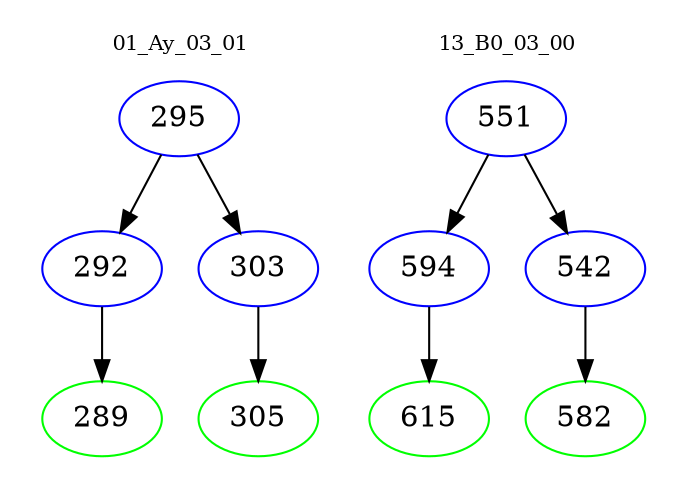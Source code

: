 digraph{
subgraph cluster_0 {
color = white
label = "01_Ay_03_01";
fontsize=10;
T0_295 [label="295", color="blue"]
T0_295 -> T0_292 [color="black"]
T0_292 [label="292", color="blue"]
T0_292 -> T0_289 [color="black"]
T0_289 [label="289", color="green"]
T0_295 -> T0_303 [color="black"]
T0_303 [label="303", color="blue"]
T0_303 -> T0_305 [color="black"]
T0_305 [label="305", color="green"]
}
subgraph cluster_1 {
color = white
label = "13_B0_03_00";
fontsize=10;
T1_551 [label="551", color="blue"]
T1_551 -> T1_594 [color="black"]
T1_594 [label="594", color="blue"]
T1_594 -> T1_615 [color="black"]
T1_615 [label="615", color="green"]
T1_551 -> T1_542 [color="black"]
T1_542 [label="542", color="blue"]
T1_542 -> T1_582 [color="black"]
T1_582 [label="582", color="green"]
}
}
